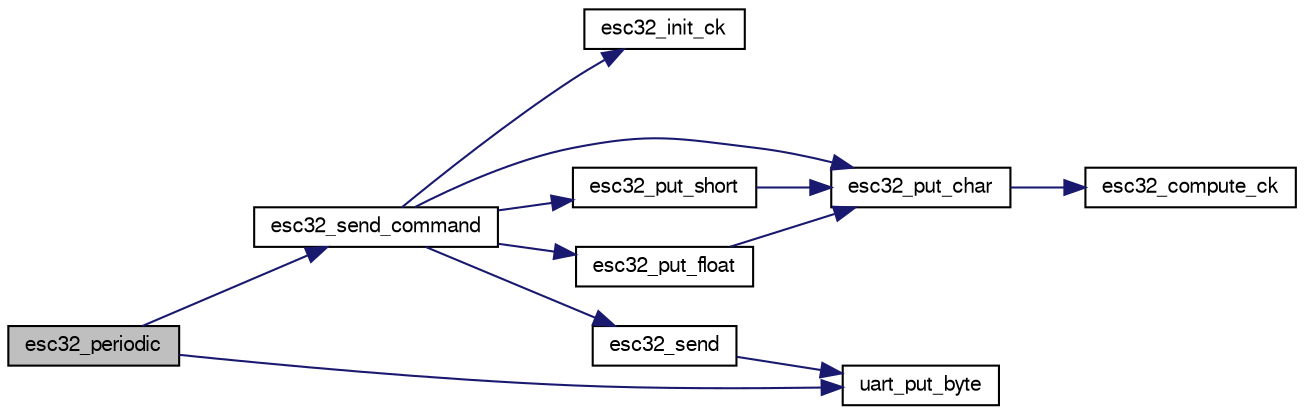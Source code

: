 digraph "esc32_periodic"
{
  edge [fontname="FreeSans",fontsize="10",labelfontname="FreeSans",labelfontsize="10"];
  node [fontname="FreeSans",fontsize="10",shape=record];
  rankdir="LR";
  Node1 [label="esc32_periodic",height=0.2,width=0.4,color="black", fillcolor="grey75", style="filled", fontcolor="black"];
  Node1 -> Node2 [color="midnightblue",fontsize="10",style="solid",fontname="FreeSans"];
  Node2 [label="esc32_send_command",height=0.2,width=0.4,color="black", fillcolor="white", style="filled",URL="$esc32_8c.html#af0f37338dd7c2bea6f0b9aef4d501708"];
  Node2 -> Node3 [color="midnightblue",fontsize="10",style="solid",fontname="FreeSans"];
  Node3 [label="esc32_init_ck",height=0.2,width=0.4,color="black", fillcolor="white", style="filled",URL="$esc32_8c.html#a65f00421365684cb4955f3771a8b7adb"];
  Node2 -> Node4 [color="midnightblue",fontsize="10",style="solid",fontname="FreeSans"];
  Node4 [label="esc32_put_char",height=0.2,width=0.4,color="black", fillcolor="white", style="filled",URL="$esc32_8c.html#afa5d15019c0277d9ade815d9954b8c8b"];
  Node4 -> Node5 [color="midnightblue",fontsize="10",style="solid",fontname="FreeSans"];
  Node5 [label="esc32_compute_ck",height=0.2,width=0.4,color="black", fillcolor="white", style="filled",URL="$esc32_8c.html#a88897b468177d67d2faa5249143ac02e"];
  Node2 -> Node6 [color="midnightblue",fontsize="10",style="solid",fontname="FreeSans"];
  Node6 [label="esc32_put_short",height=0.2,width=0.4,color="black", fillcolor="white", style="filled",URL="$esc32_8c.html#af8e2bf10bab543222e2509164e4ac97a"];
  Node6 -> Node4 [color="midnightblue",fontsize="10",style="solid",fontname="FreeSans"];
  Node2 -> Node7 [color="midnightblue",fontsize="10",style="solid",fontname="FreeSans"];
  Node7 [label="esc32_put_float",height=0.2,width=0.4,color="black", fillcolor="white", style="filled",URL="$esc32_8c.html#ac2887928cd81bcd80e3302c031bfdd28"];
  Node7 -> Node4 [color="midnightblue",fontsize="10",style="solid",fontname="FreeSans"];
  Node2 -> Node8 [color="midnightblue",fontsize="10",style="solid",fontname="FreeSans"];
  Node8 [label="esc32_send",height=0.2,width=0.4,color="black", fillcolor="white", style="filled",URL="$esc32_8c.html#a82c6f33aefa0e03f9b138b1f6f8455e6"];
  Node8 -> Node9 [color="midnightblue",fontsize="10",style="solid",fontname="FreeSans"];
  Node9 [label="uart_put_byte",height=0.2,width=0.4,color="black", fillcolor="white", style="filled",URL="$chibios_2mcu__periph_2uart__arch_8c.html#a47d332312effc31e88e688471daf02a5",tooltip="Uart transmit implementation. "];
  Node1 -> Node9 [color="midnightblue",fontsize="10",style="solid",fontname="FreeSans"];
}
